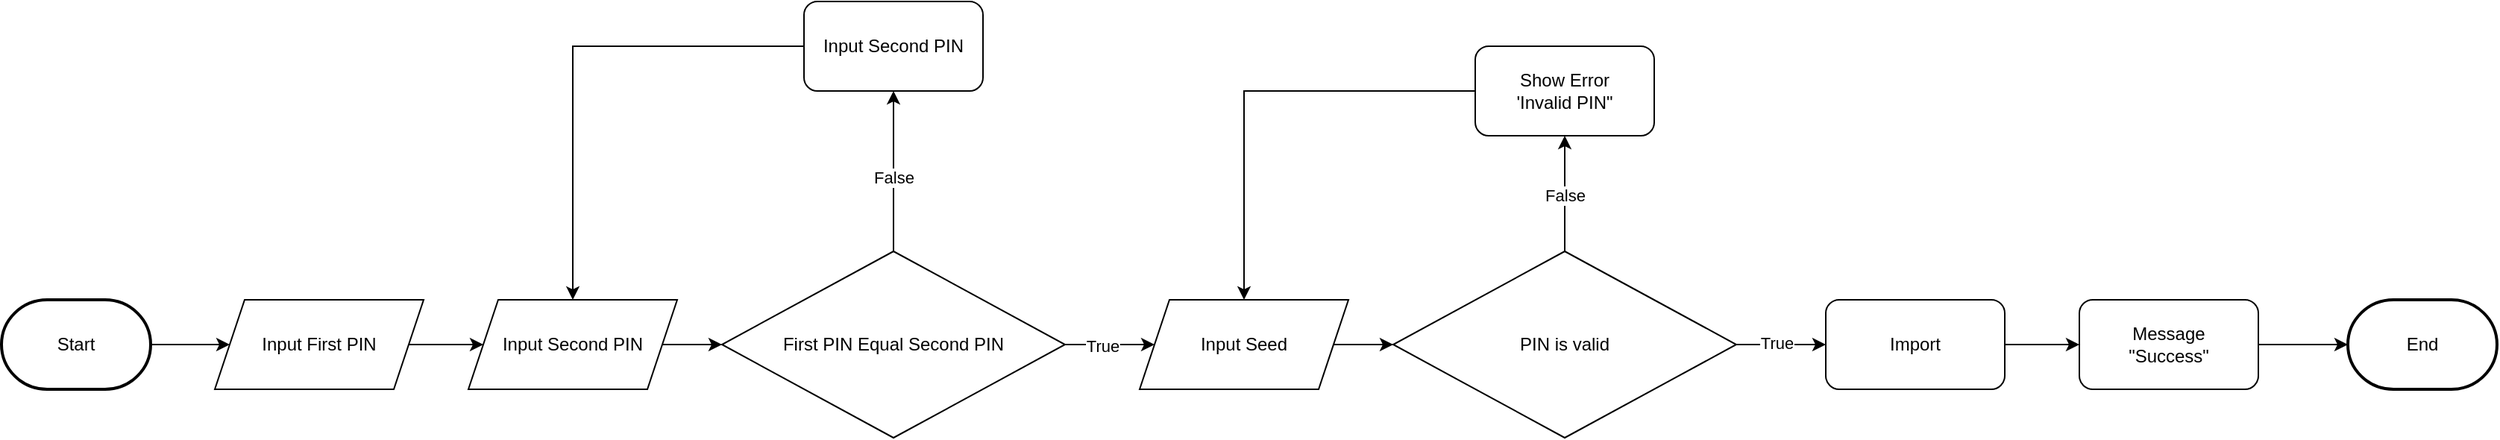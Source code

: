 <mxfile version="21.5.2" type="github">
  <diagram name="Page-1" id="S_5UcloJdrkqcEwTRNHH">
    <mxGraphModel dx="3390" dy="2600" grid="1" gridSize="10" guides="1" tooltips="1" connect="1" arrows="1" fold="1" page="1" pageScale="1" pageWidth="850" pageHeight="1100" math="0" shadow="0">
      <root>
        <mxCell id="0" />
        <mxCell id="1" parent="0" />
        <mxCell id="J9jTzwHcJqPR17xx9eML-16" style="edgeStyle=orthogonalEdgeStyle;rounded=0;orthogonalLoop=1;jettySize=auto;html=1;entryX=0;entryY=0.5;entryDx=0;entryDy=0;" parent="1" source="jBn2qPrG-wRivbDhKniw-2" target="J9jTzwHcJqPR17xx9eML-15" edge="1">
          <mxGeometry relative="1" as="geometry" />
        </mxCell>
        <mxCell id="jBn2qPrG-wRivbDhKniw-2" value="Start" style="strokeWidth=2;html=1;shape=mxgraph.flowchart.terminator;whiteSpace=wrap;" parent="1" vertex="1">
          <mxGeometry x="14" y="470" width="100" height="60" as="geometry" />
        </mxCell>
        <mxCell id="jBn2qPrG-wRivbDhKniw-3" value="End" style="strokeWidth=2;html=1;shape=mxgraph.flowchart.terminator;whiteSpace=wrap;" parent="1" vertex="1">
          <mxGeometry x="1587" y="470" width="100" height="60" as="geometry" />
        </mxCell>
        <mxCell id="J9jTzwHcJqPR17xx9eML-2" style="edgeStyle=orthogonalEdgeStyle;rounded=0;orthogonalLoop=1;jettySize=auto;html=1;entryX=0.5;entryY=1;entryDx=0;entryDy=0;" parent="1" source="jBn2qPrG-wRivbDhKniw-7" target="J9jTzwHcJqPR17xx9eML-1" edge="1">
          <mxGeometry relative="1" as="geometry" />
        </mxCell>
        <mxCell id="J9jTzwHcJqPR17xx9eML-3" value="False" style="edgeLabel;html=1;align=center;verticalAlign=middle;resizable=0;points=[];" parent="J9jTzwHcJqPR17xx9eML-2" vertex="1" connectable="0">
          <mxGeometry x="-0.082" relative="1" as="geometry">
            <mxPoint as="offset" />
          </mxGeometry>
        </mxCell>
        <mxCell id="J9jTzwHcJqPR17xx9eML-8" style="edgeStyle=orthogonalEdgeStyle;rounded=0;orthogonalLoop=1;jettySize=auto;html=1;exitX=1;exitY=0.5;exitDx=0;exitDy=0;entryX=0;entryY=0.5;entryDx=0;entryDy=0;" parent="1" source="jBn2qPrG-wRivbDhKniw-7" target="J9jTzwHcJqPR17xx9eML-18" edge="1">
          <mxGeometry relative="1" as="geometry">
            <mxPoint x="787" y="500" as="targetPoint" />
          </mxGeometry>
        </mxCell>
        <mxCell id="J9jTzwHcJqPR17xx9eML-9" value="True" style="edgeLabel;html=1;align=center;verticalAlign=middle;resizable=0;points=[];" parent="J9jTzwHcJqPR17xx9eML-8" vertex="1" connectable="0">
          <mxGeometry x="-0.191" y="-1" relative="1" as="geometry">
            <mxPoint as="offset" />
          </mxGeometry>
        </mxCell>
        <mxCell id="jBn2qPrG-wRivbDhKniw-7" value="First PIN Equal Second PIN" style="rhombus;whiteSpace=wrap;html=1;" parent="1" vertex="1">
          <mxGeometry x="497" y="437.5" width="230" height="125" as="geometry" />
        </mxCell>
        <mxCell id="J9jTzwHcJqPR17xx9eML-4" style="edgeStyle=orthogonalEdgeStyle;rounded=0;orthogonalLoop=1;jettySize=auto;html=1;entryX=0.5;entryY=0;entryDx=0;entryDy=0;" parent="1" source="J9jTzwHcJqPR17xx9eML-1" target="J9jTzwHcJqPR17xx9eML-12" edge="1">
          <mxGeometry relative="1" as="geometry">
            <mxPoint x="402" y="470" as="targetPoint" />
          </mxGeometry>
        </mxCell>
        <mxCell id="J9jTzwHcJqPR17xx9eML-1" value="Input Second PIN" style="rounded=1;whiteSpace=wrap;html=1;" parent="1" vertex="1">
          <mxGeometry x="552" y="270" width="120" height="60" as="geometry" />
        </mxCell>
        <mxCell id="q4bHdna9B-3LfHDKPr_1-3" style="edgeStyle=orthogonalEdgeStyle;rounded=0;orthogonalLoop=1;jettySize=auto;html=1;entryX=0;entryY=0.5;entryDx=0;entryDy=0;" edge="1" parent="1" source="J9jTzwHcJqPR17xx9eML-10" target="q4bHdna9B-3LfHDKPr_1-2">
          <mxGeometry relative="1" as="geometry" />
        </mxCell>
        <mxCell id="q4bHdna9B-3LfHDKPr_1-4" value="True" style="edgeLabel;html=1;align=center;verticalAlign=middle;resizable=0;points=[];" vertex="1" connectable="0" parent="q4bHdna9B-3LfHDKPr_1-3">
          <mxGeometry x="-0.109" y="1" relative="1" as="geometry">
            <mxPoint as="offset" />
          </mxGeometry>
        </mxCell>
        <mxCell id="q4bHdna9B-3LfHDKPr_1-6" style="edgeStyle=orthogonalEdgeStyle;rounded=0;orthogonalLoop=1;jettySize=auto;html=1;entryX=0.5;entryY=1;entryDx=0;entryDy=0;" edge="1" parent="1" source="J9jTzwHcJqPR17xx9eML-10" target="q4bHdna9B-3LfHDKPr_1-5">
          <mxGeometry relative="1" as="geometry" />
        </mxCell>
        <mxCell id="q4bHdna9B-3LfHDKPr_1-7" value="False" style="edgeLabel;html=1;align=center;verticalAlign=middle;resizable=0;points=[];" vertex="1" connectable="0" parent="q4bHdna9B-3LfHDKPr_1-6">
          <mxGeometry x="-0.028" relative="1" as="geometry">
            <mxPoint as="offset" />
          </mxGeometry>
        </mxCell>
        <mxCell id="J9jTzwHcJqPR17xx9eML-10" value="PIN is valid" style="rhombus;whiteSpace=wrap;html=1;" parent="1" vertex="1">
          <mxGeometry x="947" y="437.5" width="230" height="125" as="geometry" />
        </mxCell>
        <mxCell id="J9jTzwHcJqPR17xx9eML-14" style="edgeStyle=orthogonalEdgeStyle;rounded=0;orthogonalLoop=1;jettySize=auto;html=1;entryX=0;entryY=0.5;entryDx=0;entryDy=0;" parent="1" source="J9jTzwHcJqPR17xx9eML-12" target="jBn2qPrG-wRivbDhKniw-7" edge="1">
          <mxGeometry relative="1" as="geometry" />
        </mxCell>
        <mxCell id="J9jTzwHcJqPR17xx9eML-12" value="Input Second PIN" style="shape=parallelogram;perimeter=parallelogramPerimeter;whiteSpace=wrap;html=1;fixedSize=1;" parent="1" vertex="1">
          <mxGeometry x="327" y="470" width="140" height="60" as="geometry" />
        </mxCell>
        <mxCell id="J9jTzwHcJqPR17xx9eML-17" style="edgeStyle=orthogonalEdgeStyle;rounded=0;orthogonalLoop=1;jettySize=auto;html=1;exitX=1;exitY=0.5;exitDx=0;exitDy=0;entryX=0;entryY=0.5;entryDx=0;entryDy=0;" parent="1" source="J9jTzwHcJqPR17xx9eML-15" target="J9jTzwHcJqPR17xx9eML-12" edge="1">
          <mxGeometry relative="1" as="geometry" />
        </mxCell>
        <mxCell id="J9jTzwHcJqPR17xx9eML-15" value="Input First PIN" style="shape=parallelogram;perimeter=parallelogramPerimeter;whiteSpace=wrap;html=1;fixedSize=1;" parent="1" vertex="1">
          <mxGeometry x="157" y="470" width="140" height="60" as="geometry" />
        </mxCell>
        <mxCell id="J9jTzwHcJqPR17xx9eML-19" style="edgeStyle=orthogonalEdgeStyle;rounded=0;orthogonalLoop=1;jettySize=auto;html=1;entryX=0;entryY=0.5;entryDx=0;entryDy=0;" parent="1" source="J9jTzwHcJqPR17xx9eML-18" target="J9jTzwHcJqPR17xx9eML-10" edge="1">
          <mxGeometry relative="1" as="geometry" />
        </mxCell>
        <mxCell id="J9jTzwHcJqPR17xx9eML-18" value="Input Seed" style="shape=parallelogram;perimeter=parallelogramPerimeter;whiteSpace=wrap;html=1;fixedSize=1;" parent="1" vertex="1">
          <mxGeometry x="777" y="470" width="140" height="60" as="geometry" />
        </mxCell>
        <mxCell id="q4bHdna9B-3LfHDKPr_1-11" style="edgeStyle=orthogonalEdgeStyle;rounded=0;orthogonalLoop=1;jettySize=auto;html=1;entryX=0;entryY=0.5;entryDx=0;entryDy=0;" edge="1" parent="1" source="q4bHdna9B-3LfHDKPr_1-2" target="q4bHdna9B-3LfHDKPr_1-10">
          <mxGeometry relative="1" as="geometry" />
        </mxCell>
        <mxCell id="q4bHdna9B-3LfHDKPr_1-2" value="Import" style="rounded=1;whiteSpace=wrap;html=1;" vertex="1" parent="1">
          <mxGeometry x="1237" y="470" width="120" height="60" as="geometry" />
        </mxCell>
        <mxCell id="q4bHdna9B-3LfHDKPr_1-9" style="edgeStyle=orthogonalEdgeStyle;rounded=0;orthogonalLoop=1;jettySize=auto;html=1;entryX=0.5;entryY=0;entryDx=0;entryDy=0;" edge="1" parent="1" source="q4bHdna9B-3LfHDKPr_1-5" target="J9jTzwHcJqPR17xx9eML-18">
          <mxGeometry relative="1" as="geometry" />
        </mxCell>
        <mxCell id="q4bHdna9B-3LfHDKPr_1-5" value="Show Error&lt;br&gt;&#39;Invalid PIN&quot;" style="rounded=1;whiteSpace=wrap;html=1;" vertex="1" parent="1">
          <mxGeometry x="1002" y="300" width="120" height="60" as="geometry" />
        </mxCell>
        <mxCell id="q4bHdna9B-3LfHDKPr_1-13" style="edgeStyle=orthogonalEdgeStyle;rounded=0;orthogonalLoop=1;jettySize=auto;html=1;entryX=0;entryY=0.5;entryDx=0;entryDy=0;entryPerimeter=0;" edge="1" parent="1" source="q4bHdna9B-3LfHDKPr_1-10" target="jBn2qPrG-wRivbDhKniw-3">
          <mxGeometry relative="1" as="geometry" />
        </mxCell>
        <mxCell id="q4bHdna9B-3LfHDKPr_1-10" value="Message&lt;br&gt;&quot;Success&quot;" style="rounded=1;whiteSpace=wrap;html=1;" vertex="1" parent="1">
          <mxGeometry x="1407" y="470" width="120" height="60" as="geometry" />
        </mxCell>
      </root>
    </mxGraphModel>
  </diagram>
</mxfile>
